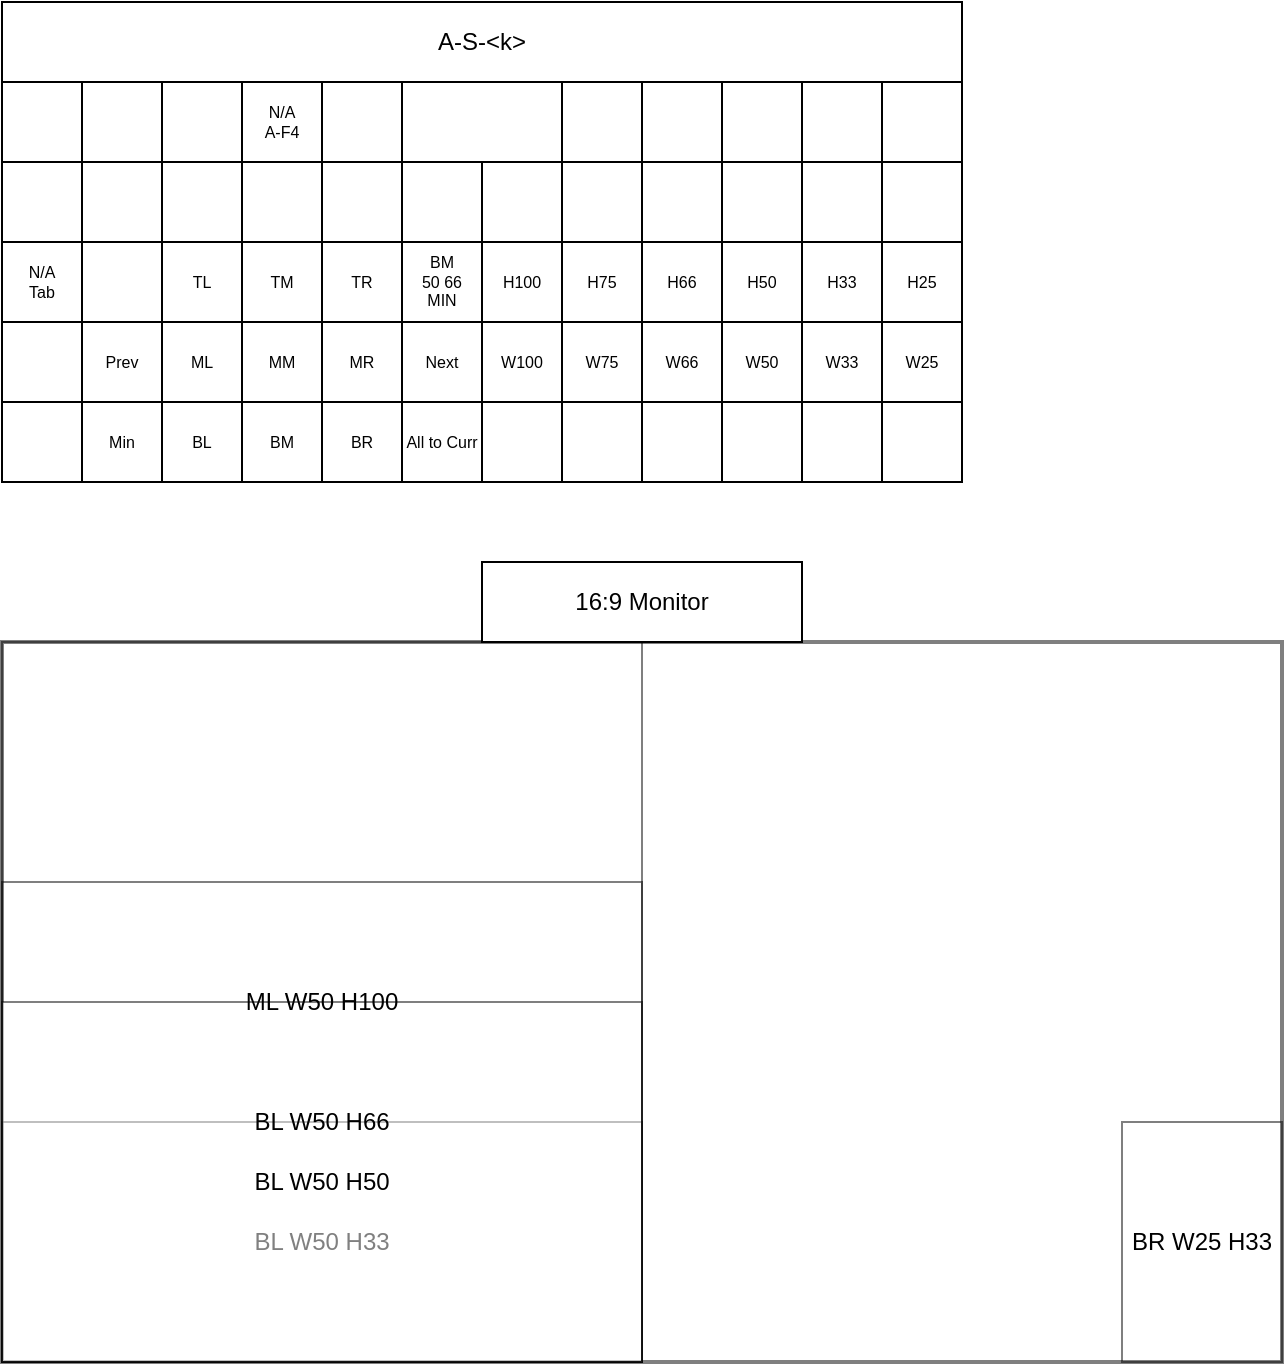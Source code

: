 <mxfile version="23.1.5" type="device">
  <diagram name="Page-1" id="xsk9Tcj4o0Ve9DjJvp2I">
    <mxGraphModel dx="317" dy="341" grid="1" gridSize="10" guides="1" tooltips="1" connect="1" arrows="1" fold="1" page="0" pageScale="1" pageWidth="800" pageHeight="800" math="0" shadow="0">
      <root>
        <mxCell id="0" />
        <mxCell id="1" parent="0" />
        <mxCell id="OYh06dM9jlcz7bEmnxkw-53" value="" style="rounded=0;whiteSpace=wrap;html=1;opacity=50;fillStyle=dots;fillColor=none;strokeWidth=2;" parent="1" vertex="1">
          <mxGeometry x="40" y="360" width="640" height="360" as="geometry" />
        </mxCell>
        <mxCell id="OYh06dM9jlcz7bEmnxkw-2" value="" style="rounded=0;whiteSpace=wrap;html=1;fontSize=8;" parent="1" vertex="1">
          <mxGeometry x="480" y="80" width="40" height="40" as="geometry" />
        </mxCell>
        <mxCell id="OYh06dM9jlcz7bEmnxkw-3" value="" style="rounded=0;whiteSpace=wrap;html=1;fontSize=8;" parent="1" vertex="1">
          <mxGeometry x="320" y="80" width="40" height="40" as="geometry" />
        </mxCell>
        <mxCell id="OYh06dM9jlcz7bEmnxkw-4" value="" style="rounded=0;whiteSpace=wrap;html=1;fontSize=8;" parent="1" vertex="1">
          <mxGeometry x="360" y="80" width="40" height="40" as="geometry" />
        </mxCell>
        <mxCell id="OYh06dM9jlcz7bEmnxkw-5" value="" style="rounded=0;whiteSpace=wrap;html=1;fontSize=8;" parent="1" vertex="1">
          <mxGeometry x="400" y="80" width="40" height="40" as="geometry" />
        </mxCell>
        <mxCell id="OYh06dM9jlcz7bEmnxkw-54" value="16:9 Monitor" style="rounded=0;whiteSpace=wrap;html=1;" parent="1" vertex="1">
          <mxGeometry x="280" y="320" width="160" height="40" as="geometry" />
        </mxCell>
        <mxCell id="OYh06dM9jlcz7bEmnxkw-55" value="BL W50 H33" style="rounded=0;whiteSpace=wrap;html=1;fillColor=none;opacity=50;" parent="1" vertex="1">
          <mxGeometry x="40" y="600" width="320" height="120" as="geometry" />
        </mxCell>
        <mxCell id="OYh06dM9jlcz7bEmnxkw-59" value="BL W50 H50" style="rounded=0;whiteSpace=wrap;html=1;opacity=50;" parent="1" vertex="1">
          <mxGeometry x="40" y="540" width="320" height="180" as="geometry" />
        </mxCell>
        <mxCell id="OYh06dM9jlcz7bEmnxkw-61" value="ML W50 H100" style="rounded=0;whiteSpace=wrap;html=1;fillColor=none;opacity=50;" parent="1" vertex="1">
          <mxGeometry x="40" y="360" width="320" height="360" as="geometry" />
        </mxCell>
        <mxCell id="OYh06dM9jlcz7bEmnxkw-62" value="BL W50 H66" style="rounded=0;whiteSpace=wrap;html=1;fillColor=none;opacity=50;" parent="1" vertex="1">
          <mxGeometry x="40" y="480" width="320" height="240" as="geometry" />
        </mxCell>
        <mxCell id="OYh06dM9jlcz7bEmnxkw-64" value="BR W25 H33" style="rounded=0;whiteSpace=wrap;html=1;fillColor=none;opacity=50;" parent="1" vertex="1">
          <mxGeometry x="600" y="600" width="80" height="120" as="geometry" />
        </mxCell>
        <mxCell id="OYh06dM9jlcz7bEmnxkw-65" value="W50" style="rounded=0;whiteSpace=wrap;html=1;fontSize=8;" parent="1" vertex="1">
          <mxGeometry x="400" y="200" width="40" height="40" as="geometry" />
        </mxCell>
        <mxCell id="OYh06dM9jlcz7bEmnxkw-66" value="W66" style="rounded=0;whiteSpace=wrap;html=1;fontSize=8;" parent="1" vertex="1">
          <mxGeometry x="360" y="200" width="40" height="40" as="geometry" />
        </mxCell>
        <mxCell id="OYh06dM9jlcz7bEmnxkw-67" value="W75" style="rounded=0;whiteSpace=wrap;html=1;fontSize=8;" parent="1" vertex="1">
          <mxGeometry x="320" y="200" width="40" height="40" as="geometry" />
        </mxCell>
        <mxCell id="OYh06dM9jlcz7bEmnxkw-68" value="W100" style="rounded=0;whiteSpace=wrap;html=1;fontSize=8;" parent="1" vertex="1">
          <mxGeometry x="280" y="200" width="40" height="40" as="geometry" />
        </mxCell>
        <mxCell id="OYh06dM9jlcz7bEmnxkw-69" value="" style="rounded=0;whiteSpace=wrap;html=1;fontSize=8;" parent="1" vertex="1">
          <mxGeometry x="40" y="200" width="40" height="40" as="geometry" />
        </mxCell>
        <mxCell id="OYh06dM9jlcz7bEmnxkw-71" value="" style="rounded=0;whiteSpace=wrap;html=1;fontSize=8;" parent="1" vertex="1">
          <mxGeometry x="440" y="80" width="40" height="40" as="geometry" />
        </mxCell>
        <mxCell id="OYh06dM9jlcz7bEmnxkw-72" value="N/A&lt;br&gt;Tab" style="rounded=0;whiteSpace=wrap;html=1;fontSize=8;" parent="1" vertex="1">
          <mxGeometry x="40" y="160" width="40" height="40" as="geometry" />
        </mxCell>
        <mxCell id="OYh06dM9jlcz7bEmnxkw-73" value="" style="rounded=0;whiteSpace=wrap;html=1;fontSize=8;" parent="1" vertex="1">
          <mxGeometry x="80" y="160" width="40" height="40" as="geometry" />
        </mxCell>
        <mxCell id="OYh06dM9jlcz7bEmnxkw-74" value="" style="rounded=0;whiteSpace=wrap;html=1;fontSize=8;" parent="1" vertex="1">
          <mxGeometry x="40" y="240" width="40" height="40" as="geometry" />
        </mxCell>
        <mxCell id="OYh06dM9jlcz7bEmnxkw-75" value="Prev" style="rounded=0;whiteSpace=wrap;html=1;fontSize=8;" parent="1" vertex="1">
          <mxGeometry x="80" y="200" width="40" height="40" as="geometry" />
        </mxCell>
        <mxCell id="OYh06dM9jlcz7bEmnxkw-76" value="H25" style="rounded=0;whiteSpace=wrap;html=1;fontSize=8;" parent="1" vertex="1">
          <mxGeometry x="480" y="160" width="40" height="40" as="geometry" />
        </mxCell>
        <mxCell id="OYh06dM9jlcz7bEmnxkw-78" value="" style="rounded=0;whiteSpace=wrap;html=1;fontSize=8;" parent="1" vertex="1">
          <mxGeometry x="440" y="120" width="40" height="40" as="geometry" />
        </mxCell>
        <mxCell id="OYh06dM9jlcz7bEmnxkw-79" value="Next" style="rounded=0;whiteSpace=wrap;html=1;fontSize=8;" parent="1" vertex="1">
          <mxGeometry x="240" y="200" width="40" height="40" as="geometry" />
        </mxCell>
        <mxCell id="OYh06dM9jlcz7bEmnxkw-81" value="" style="rounded=0;whiteSpace=wrap;html=1;fontSize=8;" parent="1" vertex="1">
          <mxGeometry x="440" y="240" width="40" height="40" as="geometry" />
        </mxCell>
        <mxCell id="OYh06dM9jlcz7bEmnxkw-83" value="" style="rounded=0;whiteSpace=wrap;html=1;fontSize=8;" parent="1" vertex="1">
          <mxGeometry x="400" y="240" width="40" height="40" as="geometry" />
        </mxCell>
        <mxCell id="OYh06dM9jlcz7bEmnxkw-84" value="W33" style="rounded=0;whiteSpace=wrap;html=1;fontSize=8;" parent="1" vertex="1">
          <mxGeometry x="440" y="200" width="40" height="40" as="geometry" />
        </mxCell>
        <mxCell id="OYh06dM9jlcz7bEmnxkw-85" value="Min" style="rounded=0;whiteSpace=wrap;html=1;fontSize=8;" parent="1" vertex="1">
          <mxGeometry x="80" y="240" width="40" height="40" as="geometry" />
        </mxCell>
        <mxCell id="OYh06dM9jlcz7bEmnxkw-87" value="" style="rounded=0;whiteSpace=wrap;html=1;fontSize=8;" parent="1" vertex="1">
          <mxGeometry x="480" y="240" width="40" height="40" as="geometry" />
        </mxCell>
        <mxCell id="OYh06dM9jlcz7bEmnxkw-88" value="All to Curr" style="rounded=0;whiteSpace=wrap;html=1;fontSize=8;" parent="1" vertex="1">
          <mxGeometry x="240" y="240" width="40" height="40" as="geometry" />
        </mxCell>
        <mxCell id="OYh06dM9jlcz7bEmnxkw-89" value="" style="rounded=0;whiteSpace=wrap;html=1;fontSize=8;" parent="1" vertex="1">
          <mxGeometry x="280" y="240" width="40" height="40" as="geometry" />
        </mxCell>
        <mxCell id="OYh06dM9jlcz7bEmnxkw-92" value="TL" style="rounded=0;whiteSpace=wrap;html=1;fontSize=8;" parent="1" vertex="1">
          <mxGeometry x="120" y="160" width="40" height="40" as="geometry" />
        </mxCell>
        <mxCell id="OYh06dM9jlcz7bEmnxkw-93" value="TM" style="rounded=0;whiteSpace=wrap;html=1;fontSize=8;" parent="1" vertex="1">
          <mxGeometry x="160" y="160" width="40" height="40" as="geometry" />
        </mxCell>
        <mxCell id="OYh06dM9jlcz7bEmnxkw-94" value="TR" style="rounded=0;whiteSpace=wrap;html=1;fontSize=8;" parent="1" vertex="1">
          <mxGeometry x="200" y="160" width="40" height="40" as="geometry" />
        </mxCell>
        <mxCell id="OYh06dM9jlcz7bEmnxkw-97" value="ML" style="rounded=0;whiteSpace=wrap;html=1;fontSize=8;" parent="1" vertex="1">
          <mxGeometry x="120" y="200" width="40" height="40" as="geometry" />
        </mxCell>
        <mxCell id="OYh06dM9jlcz7bEmnxkw-98" value="MM" style="rounded=0;whiteSpace=wrap;html=1;fontSize=8;" parent="1" vertex="1">
          <mxGeometry x="160" y="200" width="40" height="40" as="geometry" />
        </mxCell>
        <mxCell id="OYh06dM9jlcz7bEmnxkw-99" value="MR" style="rounded=0;whiteSpace=wrap;html=1;fontSize=8;" parent="1" vertex="1">
          <mxGeometry x="200" y="200" width="40" height="40" as="geometry" />
        </mxCell>
        <mxCell id="OYh06dM9jlcz7bEmnxkw-102" value="BL" style="rounded=0;whiteSpace=wrap;html=1;fontSize=8;" parent="1" vertex="1">
          <mxGeometry x="120" y="240" width="40" height="40" as="geometry" />
        </mxCell>
        <mxCell id="OYh06dM9jlcz7bEmnxkw-103" value="BM" style="rounded=0;whiteSpace=wrap;html=1;fontSize=8;" parent="1" vertex="1">
          <mxGeometry x="160" y="240" width="40" height="40" as="geometry" />
        </mxCell>
        <mxCell id="OYh06dM9jlcz7bEmnxkw-104" value="BR" style="rounded=0;whiteSpace=wrap;html=1;fontSize=8;" parent="1" vertex="1">
          <mxGeometry x="200" y="240" width="40" height="40" as="geometry" />
        </mxCell>
        <mxCell id="OYh06dM9jlcz7bEmnxkw-107" value="" style="rounded=0;whiteSpace=wrap;html=1;fontSize=8;" parent="1" vertex="1">
          <mxGeometry x="320" y="120" width="40" height="40" as="geometry" />
        </mxCell>
        <mxCell id="OYh06dM9jlcz7bEmnxkw-108" value="" style="rounded=0;whiteSpace=wrap;html=1;fontSize=8;" parent="1" vertex="1">
          <mxGeometry x="360" y="120" width="40" height="40" as="geometry" />
        </mxCell>
        <mxCell id="OYh06dM9jlcz7bEmnxkw-109" value="" style="rounded=0;whiteSpace=wrap;html=1;fontSize=8;" parent="1" vertex="1">
          <mxGeometry x="400" y="120" width="40" height="40" as="geometry" />
        </mxCell>
        <mxCell id="OYh06dM9jlcz7bEmnxkw-110" value="" style="rounded=0;whiteSpace=wrap;html=1;fontSize=8;" parent="1" vertex="1">
          <mxGeometry x="480" y="120" width="40" height="40" as="geometry" />
        </mxCell>
        <mxCell id="OYh06dM9jlcz7bEmnxkw-111" value="" style="rounded=0;whiteSpace=wrap;html=1;fontSize=8;" parent="1" vertex="1">
          <mxGeometry x="320" y="240" width="40" height="40" as="geometry" />
        </mxCell>
        <mxCell id="OYh06dM9jlcz7bEmnxkw-112" value="" style="rounded=0;whiteSpace=wrap;html=1;fontSize=8;" parent="1" vertex="1">
          <mxGeometry x="360" y="240" width="40" height="40" as="geometry" />
        </mxCell>
        <mxCell id="OYh06dM9jlcz7bEmnxkw-113" value="" style="rounded=0;whiteSpace=wrap;html=1;fontSize=8;" parent="1" vertex="1">
          <mxGeometry x="280" y="120" width="40" height="40" as="geometry" />
        </mxCell>
        <mxCell id="OYh06dM9jlcz7bEmnxkw-115" value="A-S-&amp;lt;k&amp;gt;" style="whiteSpace=wrap;html=1;" parent="1" vertex="1">
          <mxGeometry x="40" y="40" width="480" height="40" as="geometry" />
        </mxCell>
        <mxCell id="OYh06dM9jlcz7bEmnxkw-120" value="H50" style="rounded=0;whiteSpace=wrap;html=1;fontSize=8;" parent="1" vertex="1">
          <mxGeometry x="400" y="160" width="40" height="40" as="geometry" />
        </mxCell>
        <mxCell id="OYh06dM9jlcz7bEmnxkw-121" value="H66" style="rounded=0;whiteSpace=wrap;html=1;fontSize=8;" parent="1" vertex="1">
          <mxGeometry x="360" y="160" width="40" height="40" as="geometry" />
        </mxCell>
        <mxCell id="OYh06dM9jlcz7bEmnxkw-122" value="H75" style="rounded=0;whiteSpace=wrap;html=1;fontSize=8;" parent="1" vertex="1">
          <mxGeometry x="320" y="160" width="40" height="40" as="geometry" />
        </mxCell>
        <mxCell id="OYh06dM9jlcz7bEmnxkw-123" value="H100" style="rounded=0;whiteSpace=wrap;html=1;fontSize=8;" parent="1" vertex="1">
          <mxGeometry x="280" y="160" width="40" height="40" as="geometry" />
        </mxCell>
        <mxCell id="OYh06dM9jlcz7bEmnxkw-124" value="W25" style="rounded=0;whiteSpace=wrap;html=1;fontSize=8;" parent="1" vertex="1">
          <mxGeometry x="480" y="200" width="40" height="40" as="geometry" />
        </mxCell>
        <mxCell id="OYh06dM9jlcz7bEmnxkw-125" value="H33" style="rounded=0;whiteSpace=wrap;html=1;fontSize=8;" parent="1" vertex="1">
          <mxGeometry x="440" y="160" width="40" height="40" as="geometry" />
        </mxCell>
        <mxCell id="33QFw3DI6xiKWo8aDDoZ-1" value="" style="rounded=0;whiteSpace=wrap;html=1;fontSize=8;" vertex="1" parent="1">
          <mxGeometry x="40" y="80" width="40" height="40" as="geometry" />
        </mxCell>
        <mxCell id="33QFw3DI6xiKWo8aDDoZ-2" value="" style="rounded=0;whiteSpace=wrap;html=1;fontSize=8;" vertex="1" parent="1">
          <mxGeometry x="80" y="80" width="40" height="40" as="geometry" />
        </mxCell>
        <mxCell id="33QFw3DI6xiKWo8aDDoZ-3" value="" style="rounded=0;whiteSpace=wrap;html=1;fontSize=8;" vertex="1" parent="1">
          <mxGeometry x="120" y="80" width="40" height="40" as="geometry" />
        </mxCell>
        <mxCell id="33QFw3DI6xiKWo8aDDoZ-4" value="N/A&lt;br&gt;A-F4" style="rounded=0;whiteSpace=wrap;html=1;fontSize=8;" vertex="1" parent="1">
          <mxGeometry x="160" y="80" width="40" height="40" as="geometry" />
        </mxCell>
        <mxCell id="33QFw3DI6xiKWo8aDDoZ-5" value="" style="rounded=0;whiteSpace=wrap;html=1;fontSize=8;" vertex="1" parent="1">
          <mxGeometry x="200" y="80" width="40" height="40" as="geometry" />
        </mxCell>
        <mxCell id="33QFw3DI6xiKWo8aDDoZ-6" value="" style="rounded=0;whiteSpace=wrap;html=1;fontSize=8;" vertex="1" parent="1">
          <mxGeometry x="200" y="120" width="40" height="40" as="geometry" />
        </mxCell>
        <mxCell id="33QFw3DI6xiKWo8aDDoZ-7" value="" style="rounded=0;whiteSpace=wrap;html=1;fontSize=8;" vertex="1" parent="1">
          <mxGeometry x="80" y="120" width="40" height="40" as="geometry" />
        </mxCell>
        <mxCell id="33QFw3DI6xiKWo8aDDoZ-8" value="" style="rounded=0;whiteSpace=wrap;html=1;fontSize=8;" vertex="1" parent="1">
          <mxGeometry x="120" y="120" width="40" height="40" as="geometry" />
        </mxCell>
        <mxCell id="33QFw3DI6xiKWo8aDDoZ-9" value="" style="rounded=0;whiteSpace=wrap;html=1;fontSize=8;" vertex="1" parent="1">
          <mxGeometry x="160" y="120" width="40" height="40" as="geometry" />
        </mxCell>
        <mxCell id="33QFw3DI6xiKWo8aDDoZ-10" value="" style="rounded=0;whiteSpace=wrap;html=1;fontSize=8;" vertex="1" parent="1">
          <mxGeometry x="240" y="120" width="40" height="40" as="geometry" />
        </mxCell>
        <mxCell id="33QFw3DI6xiKWo8aDDoZ-11" value="" style="rounded=0;whiteSpace=wrap;html=1;fontSize=8;" vertex="1" parent="1">
          <mxGeometry x="40" y="120" width="40" height="40" as="geometry" />
        </mxCell>
        <mxCell id="33QFw3DI6xiKWo8aDDoZ-12" value="BM&lt;br&gt;50 66&lt;br&gt;MIN" style="rounded=0;whiteSpace=wrap;html=1;fontSize=8;" vertex="1" parent="1">
          <mxGeometry x="240" y="160" width="40" height="40" as="geometry" />
        </mxCell>
      </root>
    </mxGraphModel>
  </diagram>
</mxfile>
